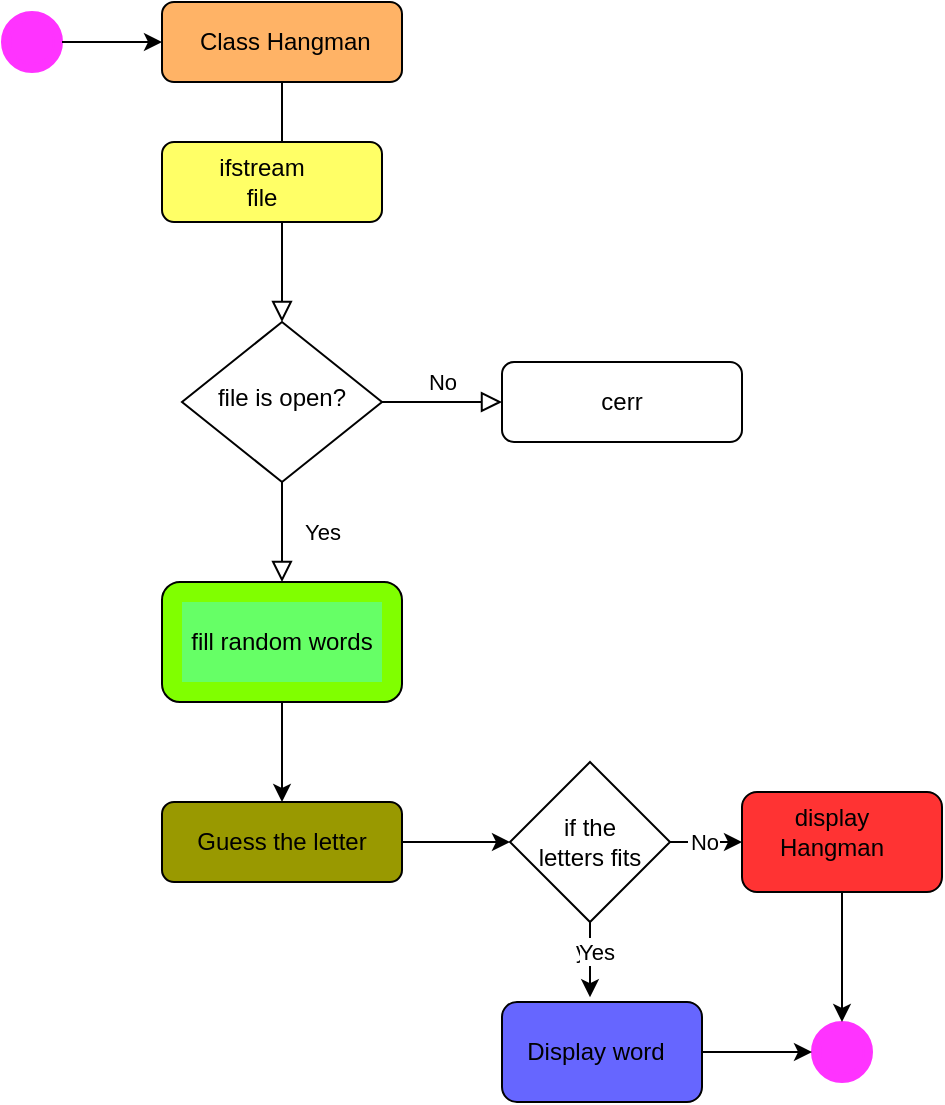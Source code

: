 <mxfile version="24.5.3" type="device">
  <diagram id="C5RBs43oDa-KdzZeNtuy" name="Page-1">
    <mxGraphModel dx="1050" dy="621" grid="1" gridSize="10" guides="1" tooltips="1" connect="1" arrows="1" fold="1" page="1" pageScale="1" pageWidth="827" pageHeight="1169" math="0" shadow="0">
      <root>
        <mxCell id="WIyWlLk6GJQsqaUBKTNV-0" />
        <mxCell id="WIyWlLk6GJQsqaUBKTNV-1" parent="WIyWlLk6GJQsqaUBKTNV-0" />
        <mxCell id="WIyWlLk6GJQsqaUBKTNV-2" value="" style="rounded=0;html=1;jettySize=auto;orthogonalLoop=1;fontSize=11;endArrow=block;endFill=0;endSize=8;strokeWidth=1;shadow=0;labelBackgroundColor=none;edgeStyle=orthogonalEdgeStyle;" parent="WIyWlLk6GJQsqaUBKTNV-1" source="WIyWlLk6GJQsqaUBKTNV-3" target="WIyWlLk6GJQsqaUBKTNV-6" edge="1">
          <mxGeometry relative="1" as="geometry" />
        </mxCell>
        <mxCell id="WIyWlLk6GJQsqaUBKTNV-3" value="&amp;nbsp;Class Hangman" style="rounded=1;whiteSpace=wrap;html=1;fontSize=12;glass=0;strokeWidth=1;shadow=0;fillColor=#FFB366;" parent="WIyWlLk6GJQsqaUBKTNV-1" vertex="1">
          <mxGeometry x="160" width="120" height="40" as="geometry" />
        </mxCell>
        <mxCell id="WIyWlLk6GJQsqaUBKTNV-4" value="Yes" style="rounded=0;html=1;jettySize=auto;orthogonalLoop=1;fontSize=11;endArrow=block;endFill=0;endSize=8;strokeWidth=1;shadow=0;labelBackgroundColor=none;edgeStyle=orthogonalEdgeStyle;" parent="WIyWlLk6GJQsqaUBKTNV-1" source="WIyWlLk6GJQsqaUBKTNV-6" edge="1">
          <mxGeometry y="20" relative="1" as="geometry">
            <mxPoint as="offset" />
            <mxPoint x="220" y="290" as="targetPoint" />
          </mxGeometry>
        </mxCell>
        <mxCell id="WIyWlLk6GJQsqaUBKTNV-5" value="No" style="edgeStyle=orthogonalEdgeStyle;rounded=0;html=1;jettySize=auto;orthogonalLoop=1;fontSize=11;endArrow=block;endFill=0;endSize=8;strokeWidth=1;shadow=0;labelBackgroundColor=none;" parent="WIyWlLk6GJQsqaUBKTNV-1" source="WIyWlLk6GJQsqaUBKTNV-6" target="WIyWlLk6GJQsqaUBKTNV-7" edge="1">
          <mxGeometry y="10" relative="1" as="geometry">
            <mxPoint as="offset" />
          </mxGeometry>
        </mxCell>
        <mxCell id="WIyWlLk6GJQsqaUBKTNV-6" value="file is open?" style="rhombus;whiteSpace=wrap;html=1;shadow=0;fontFamily=Helvetica;fontSize=12;align=center;strokeWidth=1;spacing=6;spacingTop=-4;" parent="WIyWlLk6GJQsqaUBKTNV-1" vertex="1">
          <mxGeometry x="170" y="160" width="100" height="80" as="geometry" />
        </mxCell>
        <mxCell id="WIyWlLk6GJQsqaUBKTNV-7" value="cerr" style="rounded=1;whiteSpace=wrap;html=1;fontSize=12;glass=0;strokeWidth=1;shadow=0;" parent="WIyWlLk6GJQsqaUBKTNV-1" vertex="1">
          <mxGeometry x="330" y="180" width="120" height="40" as="geometry" />
        </mxCell>
        <mxCell id="WIyWlLk6GJQsqaUBKTNV-11" value="Guess the letter" style="rounded=1;whiteSpace=wrap;html=1;fontSize=12;glass=0;strokeWidth=1;shadow=0;fillColor=#999900;" parent="WIyWlLk6GJQsqaUBKTNV-1" vertex="1">
          <mxGeometry x="160" y="400" width="120" height="40" as="geometry" />
        </mxCell>
        <mxCell id="XlUaT1Z0_zs_NFqJFXC_-0" value="" style="rounded=1;whiteSpace=wrap;html=1;fillColor=#FFFF66;" vertex="1" parent="WIyWlLk6GJQsqaUBKTNV-1">
          <mxGeometry x="160" y="70" width="110" height="40" as="geometry" />
        </mxCell>
        <mxCell id="XlUaT1Z0_zs_NFqJFXC_-1" value="ifstream file" style="text;html=1;align=center;verticalAlign=middle;whiteSpace=wrap;rounded=0;" vertex="1" parent="WIyWlLk6GJQsqaUBKTNV-1">
          <mxGeometry x="180" y="75" width="60" height="30" as="geometry" />
        </mxCell>
        <mxCell id="XlUaT1Z0_zs_NFqJFXC_-2" value="" style="rounded=1;whiteSpace=wrap;html=1;fillColor=#80FF00;" vertex="1" parent="WIyWlLk6GJQsqaUBKTNV-1">
          <mxGeometry x="160" y="290" width="120" height="60" as="geometry" />
        </mxCell>
        <mxCell id="XlUaT1Z0_zs_NFqJFXC_-3" value="fill random words" style="text;html=1;align=center;verticalAlign=middle;whiteSpace=wrap;rounded=0;fillColor=#66FF66;" vertex="1" parent="WIyWlLk6GJQsqaUBKTNV-1">
          <mxGeometry x="170" y="300" width="100" height="40" as="geometry" />
        </mxCell>
        <mxCell id="XlUaT1Z0_zs_NFqJFXC_-4" value="" style="endArrow=classic;html=1;rounded=0;entryX=0.5;entryY=0;entryDx=0;entryDy=0;exitX=0.5;exitY=1;exitDx=0;exitDy=0;" edge="1" parent="WIyWlLk6GJQsqaUBKTNV-1" source="XlUaT1Z0_zs_NFqJFXC_-2" target="WIyWlLk6GJQsqaUBKTNV-11">
          <mxGeometry width="50" height="50" relative="1" as="geometry">
            <mxPoint x="550" y="460" as="sourcePoint" />
            <mxPoint x="600" y="410" as="targetPoint" />
          </mxGeometry>
        </mxCell>
        <mxCell id="XlUaT1Z0_zs_NFqJFXC_-5" value="" style="rhombus;whiteSpace=wrap;html=1;" vertex="1" parent="WIyWlLk6GJQsqaUBKTNV-1">
          <mxGeometry x="334" y="380" width="80" height="80" as="geometry" />
        </mxCell>
        <mxCell id="XlUaT1Z0_zs_NFqJFXC_-6" value="" style="endArrow=classic;html=1;rounded=0;exitX=1;exitY=0.5;exitDx=0;exitDy=0;entryX=0;entryY=0.5;entryDx=0;entryDy=0;" edge="1" parent="WIyWlLk6GJQsqaUBKTNV-1" source="WIyWlLk6GJQsqaUBKTNV-11" target="XlUaT1Z0_zs_NFqJFXC_-5">
          <mxGeometry width="50" height="50" relative="1" as="geometry">
            <mxPoint x="550" y="460" as="sourcePoint" />
            <mxPoint x="600" y="410" as="targetPoint" />
          </mxGeometry>
        </mxCell>
        <mxCell id="XlUaT1Z0_zs_NFqJFXC_-7" value="if the letters fits" style="text;html=1;align=center;verticalAlign=middle;whiteSpace=wrap;rounded=0;" vertex="1" parent="WIyWlLk6GJQsqaUBKTNV-1">
          <mxGeometry x="344" y="400" width="60" height="40" as="geometry" />
        </mxCell>
        <mxCell id="XlUaT1Z0_zs_NFqJFXC_-8" value="" style="rounded=1;whiteSpace=wrap;html=1;fillColor=#6666FF;" vertex="1" parent="WIyWlLk6GJQsqaUBKTNV-1">
          <mxGeometry x="330" y="500" width="100" height="50" as="geometry" />
        </mxCell>
        <mxCell id="XlUaT1Z0_zs_NFqJFXC_-9" value="" style="rounded=1;whiteSpace=wrap;html=1;fillColor=#FF3333;" vertex="1" parent="WIyWlLk6GJQsqaUBKTNV-1">
          <mxGeometry x="450" y="395" width="100" height="50" as="geometry" />
        </mxCell>
        <mxCell id="XlUaT1Z0_zs_NFqJFXC_-10" value="" style="endArrow=classic;html=1;rounded=0;exitX=0.5;exitY=1;exitDx=0;exitDy=0;entryX=0.44;entryY=-0.048;entryDx=0;entryDy=0;entryPerimeter=0;" edge="1" parent="WIyWlLk6GJQsqaUBKTNV-1" source="XlUaT1Z0_zs_NFqJFXC_-5" target="XlUaT1Z0_zs_NFqJFXC_-8">
          <mxGeometry width="50" height="50" relative="1" as="geometry">
            <mxPoint x="550" y="460" as="sourcePoint" />
            <mxPoint x="600" y="410" as="targetPoint" />
          </mxGeometry>
        </mxCell>
        <mxCell id="XlUaT1Z0_zs_NFqJFXC_-11" value="yes" style="edgeLabel;html=1;align=center;verticalAlign=middle;resizable=0;points=[];" vertex="1" connectable="0" parent="XlUaT1Z0_zs_NFqJFXC_-10">
          <mxGeometry x="-0.277" y="1" relative="1" as="geometry">
            <mxPoint as="offset" />
          </mxGeometry>
        </mxCell>
        <mxCell id="XlUaT1Z0_zs_NFqJFXC_-15" value="Yes" style="edgeLabel;html=1;align=center;verticalAlign=middle;resizable=0;points=[];" vertex="1" connectable="0" parent="XlUaT1Z0_zs_NFqJFXC_-10">
          <mxGeometry x="-0.223" y="3" relative="1" as="geometry">
            <mxPoint as="offset" />
          </mxGeometry>
        </mxCell>
        <mxCell id="XlUaT1Z0_zs_NFqJFXC_-12" value="" style="endArrow=classic;html=1;rounded=0;exitX=1;exitY=0.5;exitDx=0;exitDy=0;entryX=0;entryY=0.5;entryDx=0;entryDy=0;" edge="1" parent="WIyWlLk6GJQsqaUBKTNV-1" source="XlUaT1Z0_zs_NFqJFXC_-5" target="XlUaT1Z0_zs_NFqJFXC_-9">
          <mxGeometry width="50" height="50" relative="1" as="geometry">
            <mxPoint x="550" y="460" as="sourcePoint" />
            <mxPoint x="600" y="410" as="targetPoint" />
          </mxGeometry>
        </mxCell>
        <mxCell id="XlUaT1Z0_zs_NFqJFXC_-13" value="no" style="edgeLabel;html=1;align=center;verticalAlign=middle;resizable=0;points=[];" vertex="1" connectable="0" parent="XlUaT1Z0_zs_NFqJFXC_-12">
          <mxGeometry x="-0.156" y="-1" relative="1" as="geometry">
            <mxPoint as="offset" />
          </mxGeometry>
        </mxCell>
        <mxCell id="XlUaT1Z0_zs_NFqJFXC_-14" value="No" style="edgeLabel;html=1;align=center;verticalAlign=middle;resizable=0;points=[];" vertex="1" connectable="0" parent="XlUaT1Z0_zs_NFqJFXC_-12">
          <mxGeometry x="-0.044" relative="1" as="geometry">
            <mxPoint as="offset" />
          </mxGeometry>
        </mxCell>
        <mxCell id="XlUaT1Z0_zs_NFqJFXC_-16" value="display Hangman" style="text;html=1;align=center;verticalAlign=middle;whiteSpace=wrap;rounded=0;" vertex="1" parent="WIyWlLk6GJQsqaUBKTNV-1">
          <mxGeometry x="450" y="400" width="90" height="30" as="geometry" />
        </mxCell>
        <mxCell id="XlUaT1Z0_zs_NFqJFXC_-19" value="" style="ellipse;shape=doubleEllipse;whiteSpace=wrap;html=1;aspect=fixed;strokeColor=#FF33FF;fillColor=#FF33FF;" vertex="1" parent="WIyWlLk6GJQsqaUBKTNV-1">
          <mxGeometry x="80" y="5" width="30" height="30" as="geometry" />
        </mxCell>
        <mxCell id="XlUaT1Z0_zs_NFqJFXC_-21" value="" style="endArrow=classic;html=1;rounded=0;exitX=1;exitY=0.5;exitDx=0;exitDy=0;entryX=0;entryY=0.5;entryDx=0;entryDy=0;" edge="1" parent="WIyWlLk6GJQsqaUBKTNV-1" source="XlUaT1Z0_zs_NFqJFXC_-19" target="WIyWlLk6GJQsqaUBKTNV-3">
          <mxGeometry width="50" height="50" relative="1" as="geometry">
            <mxPoint x="500" y="110" as="sourcePoint" />
            <mxPoint x="550" y="60" as="targetPoint" />
          </mxGeometry>
        </mxCell>
        <mxCell id="XlUaT1Z0_zs_NFqJFXC_-22" value="Display word" style="text;html=1;align=center;verticalAlign=middle;whiteSpace=wrap;rounded=0;" vertex="1" parent="WIyWlLk6GJQsqaUBKTNV-1">
          <mxGeometry x="334" y="500" width="86" height="50" as="geometry" />
        </mxCell>
        <mxCell id="XlUaT1Z0_zs_NFqJFXC_-24" value="" style="ellipse;shape=doubleEllipse;whiteSpace=wrap;html=1;aspect=fixed;strokeColor=#FF33FF;fillColor=#FF33FF;" vertex="1" parent="WIyWlLk6GJQsqaUBKTNV-1">
          <mxGeometry x="485" y="510" width="30" height="30" as="geometry" />
        </mxCell>
        <mxCell id="XlUaT1Z0_zs_NFqJFXC_-28" value="" style="endArrow=classic;html=1;rounded=0;exitX=1;exitY=0.5;exitDx=0;exitDy=0;entryX=0;entryY=0.5;entryDx=0;entryDy=0;" edge="1" parent="WIyWlLk6GJQsqaUBKTNV-1" source="XlUaT1Z0_zs_NFqJFXC_-8" target="XlUaT1Z0_zs_NFqJFXC_-24">
          <mxGeometry width="50" height="50" relative="1" as="geometry">
            <mxPoint x="500" y="500" as="sourcePoint" />
            <mxPoint x="550" y="450" as="targetPoint" />
          </mxGeometry>
        </mxCell>
        <mxCell id="XlUaT1Z0_zs_NFqJFXC_-29" value="" style="endArrow=classic;html=1;rounded=0;exitX=0.5;exitY=1;exitDx=0;exitDy=0;entryX=0.5;entryY=0;entryDx=0;entryDy=0;" edge="1" parent="WIyWlLk6GJQsqaUBKTNV-1" source="XlUaT1Z0_zs_NFqJFXC_-9" target="XlUaT1Z0_zs_NFqJFXC_-24">
          <mxGeometry width="50" height="50" relative="1" as="geometry">
            <mxPoint x="500" y="400" as="sourcePoint" />
            <mxPoint x="550" y="350" as="targetPoint" />
          </mxGeometry>
        </mxCell>
      </root>
    </mxGraphModel>
  </diagram>
</mxfile>
